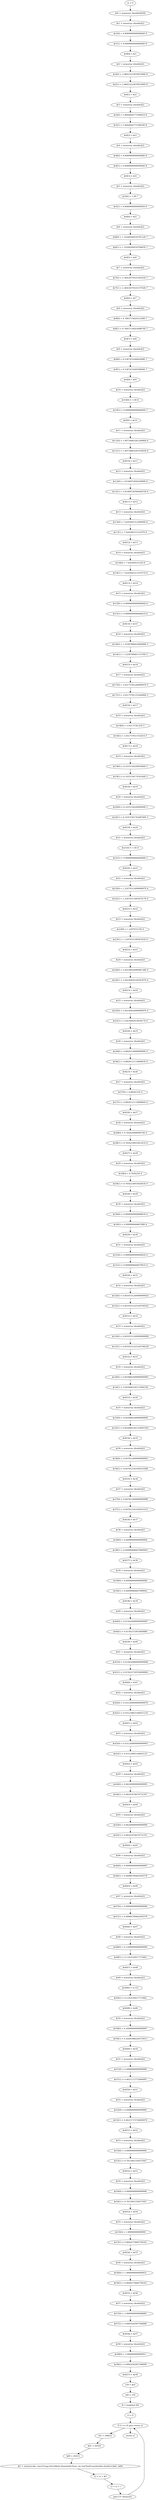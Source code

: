 digraph "unitGraph" {
    "i2 = 0"
    "$r0 = newarray (double[])[58]"
    "$r1 = newarray (double)[2]"
    "$r1[0] = 9.999999999999994E-9"
    "$r1[1] = 9.999999999999994E-9"
    "$r0[0] = $r1"
    "$r2 = newarray (double)[2]"
    "$r2[0] = 2.9802322387695306E-8"
    "$r2[1] = 2.9802322387695296E-8"
    "$r0[1] = $r2"
    "$r3 = newarray (double)[2]"
    "$r3[0] = 5.960464477539061E-8"
    "$r3[1] = 5.960464477539054E-8"
    "$r0[2] = $r3"
    "$r4 = newarray (double)[2]"
    "$r4[0] = 9.999999999999998E-8"
    "$r4[1] = 9.999999999999964E-8"
    "$r0[3] = $r4"
    "$r5 = newarray (double)[2]"
    "$r5[0] = 1.0E-7"
    "$r5[1] = 9.999999999999965E-8"
    "$r0[4] = $r5"
    "$r6 = newarray (double)[2]"
    "$r6[0] = 1.1920928955078122E-7"
    "$r6[1] = 1.1920928955078065E-7"
    "$r0[5] = $r6"
    "$r7 = newarray (double)[2]"
    "$r7[0] = 2.3841857910156245E-7"
    "$r7[1] = 2.3841857910155792E-7"
    "$r0[6] = $r7"
    "$r8 = newarray (double)[2]"
    "$r8[0] = 4.768371582031249E-7"
    "$r8[1] = 4.7683715820308874E-7"
    "$r0[7] = $r8"
    "$r9 = newarray (double)[2]"
    "$r9[0] = 9.536743164062498E-7"
    "$r9[1] = 9.536743164059606E-7"
    "$r0[8] = $r9"
    "$r10 = newarray (double)[2]"
    "$r10[0] = 1.0E-6"
    "$r10[1] = 9.999999999996666E-7"
    "$r0[9] = $r10"
    "$r11 = newarray (double)[2]"
    "$r11[0] = 1.9073486328124996E-6"
    "$r11[1] = 1.9073486328101865E-6"
    "$r0[10] = $r11"
    "$r12 = newarray (double)[2]"
    "$r12[0] = 3.814697265624999E-6"
    "$r12[1] = 3.8146972656064953E-6"
    "$r0[11] = $r12"
    "$r13 = newarray (double)[2]"
    "$r13[0] = 7.629394531249999E-6"
    "$r13[1] = 7.62939453110197E-6"
    "$r0[12] = $r13"
    "$r14 = newarray (double)[2]"
    "$r14[0] = 7.62939453125E-6"
    "$r14[1] = 7.629394531101971E-6"
    "$r0[13] = $r14"
    "$r15 = newarray (double)[2]"
    "$r15[0] = 9.999999999999994E-6"
    "$r15[1] = 9.999999999666661E-6"
    "$r0[14] = $r15"
    "$r16 = newarray (double)[2]"
    "$r16[0] = 1.5258789062499998E-5"
    "$r16[1] = 1.525878906131576E-5"
    "$r0[15] = $r16"
    "$r17 = newarray (double)[2]"
    "$r17[0] = 3.0517578124999997E-5"
    "$r17[1] = 3.0517578115526096E-5"
    "$r0[16] = $r17"
    "$r18 = newarray (double)[2]"
    "$r18[0] = 3.0517578125E-5"
    "$r18[1] = 3.05175781155261E-5"
    "$r0[17] = $r18"
    "$r19 = newarray (double)[2]"
    "$r19[0] = 6.103515624995466E-5"
    "$r19[1] = 6.103515617416344E-5"
    "$r0[18] = $r19"
    "$r20 = newarray (double)[2]"
    "$r20[0] = 6.103515624999999E-5"
    "$r20[1] = 6.1035156174208766E-5"
    "$r0[19] = $r20"
    "$r21 = newarray (double)[2]"
    "$r21[0] = 1.0E-4"
    "$r21[1] = 9.999999966666668E-5"
    "$r0[20] = $r21"
    "$r22 = newarray (double)[2]"
    "$r22[0] = 1.2207031249999997E-4"
    "$r22[1] = 1.2207031189367017E-4"
    "$r0[21] = $r22"
    "$r23 = newarray (double)[2]"
    "$r23[0] = 1.220703125E-4"
    "$r23[1] = 1.220703118936702E-4"
    "$r0[22] = $r23"
    "$r24 = newarray (double)[2]"
    "$r24[0] = 2.4414062499998138E-4"
    "$r24[1] = 2.4414062014934307E-4"
    "$r0[23] = $r24"
    "$r25 = newarray (double)[2]"
    "$r25[0] = 2.4414062499999997E-4"
    "$r25[1] = 2.441406201493617E-4"
    "$r0[24] = $r25"
    "$r26 = newarray (double)[2]"
    "$r26[0] = 4.882812499999999E-4"
    "$r26[1] = 4.882812111948963E-4"
    "$r0[25] = $r26"
    "$r27 = newarray (double)[2]"
    "$r27[0] = 4.8828125E-4"
    "$r27[1] = 4.882812111948964E-4"
    "$r0[26] = $r27"
    "$r28 = newarray (double)[2]"
    "$r28[0] = 9.76562499999974E-4"
    "$r28[1] = 9.765621895592341E-4"
    "$r0[27] = $r28"
    "$r29 = newarray (double)[2]"
    "$r29[0] = 9.765625E-4"
    "$r29[1] = 9.765621895592603E-4"
    "$r0[28] = $r29"
    "$r30 = newarray (double)[2]"
    "$r30[0] = 9.999999999999883E-4"
    "$r30[1] = 9.99999666666788E-4"
    "$r0[29] = $r30"
    "$r31 = newarray (double)[2]"
    "$r31[0] = 9.999999999999992E-4"
    "$r31[1] = 9.999996666667991E-4"
    "$r0[30] = $r31"
    "$r32 = newarray (double)[2]"
    "$r32[0] = 0.0019531249999999924"
    "$r32[1] = 0.0019531225164769162"
    "$r0[31] = $r32"
    "$r33 = newarray (double)[2]"
    "$r33[0] = 0.0019531249999999998"
    "$r33[1] = 0.0019531225164769238"
    "$r0[32] = $r33"
    "$r34 = newarray (double)[2]"
    "$r34[0] = 0.0039062499999999983"
    "$r34[1] = 0.003906230131906338"
    "$r0[33] = $r34"
    "$r35 = newarray (double)[2]"
    "$r35[0] = 0.003906249999999999"
    "$r35[1] = 0.0039062301319063393"
    "$r0[34] = $r35"
    "$r36 = newarray (double)[2]"
    "$r36[0] = 0.007812499999999993"
    "$r36[1] = 0.007812341058161008"
    "$r0[35] = $r36"
    "$r37 = newarray (double)[2]"
    "$r37[0] = 0.007812499999999998"
    "$r37[1] = 0.007812341058161012"
    "$r0[36] = $r37"
    "$r38 = newarray (double)[2]"
    "$r38[0] = 0.00999999999999994"
    "$r38[1] = 0.009999666679999401"
    "$r0[37] = $r38"
    "$r39 = newarray (double)[2]"
    "$r39[0] = 0.00999999999999996"
    "$r39[1] = 0.00999966667999942"
    "$r0[38] = $r39"
    "$r40 = newarray (double)[2]"
    "$r40[0] = 0.015624999999999997"
    "$r40[1] = 0.01562372855840886"
    "$r0[39] = $r40"
    "$r41 = newarray (double)[2]"
    "$r41[0] = 0.015624999999999998"
    "$r41[1] = 0.015623728558408864"
    "$r0[40] = $r41"
    "$r42 = newarray (double)[2]"
    "$r42[0] = 0.031249999999999976"
    "$r42[1] = 0.031239831446031235"
    "$r0[41] = $r42"
    "$r43 = newarray (double)[2]"
    "$r43[0] = 0.031249999999999993"
    "$r43[1] = 0.03123983144603125"
    "$r0[42] = $r43"
    "$r44 = newarray (double)[2]"
    "$r44[0] = 0.06249999999999995"
    "$r44[1] = 0.06241874674751247"
    "$r0[43] = $r44"
    "$r45 = newarray (double)[2]"
    "$r45[0] = 0.06249999999999999"
    "$r45[1] = 0.06241874674751251"
    "$r0[44] = $r45"
    "$r46 = newarray (double)[2]"
    "$r46[0] = 0.09999999999999995"
    "$r46[1] = 0.09966799462495578"
    "$r0[45] = $r46"
    "$r47 = newarray (double)[2]"
    "$r47[0] = 0.09999999999999996"
    "$r47[1] = 0.09966799462495578"
    "$r0[46] = $r47"
    "$r48 = newarray (double)[2]"
    "$r48[0] = 0.12499999999999999"
    "$r48[1] = 0.1243530017715962"
    "$r0[47] = $r48"
    "$r49 = newarray (double)[2]"
    "$r49[0] = 0.125"
    "$r49[1] = 0.1243530017715962"
    "$r0[48] = $r49"
    "$r50 = newarray (double)[2]"
    "$r50[0] = 0.24999999999999997"
    "$r50[1] = 0.24491866240370913"
    "$r0[49] = $r50"
    "$r51 = newarray (double)[2]"
    "$r51[0] = 0.4999999999999998"
    "$r51[1] = 0.4621171572600095"
    "$r0[50] = $r51"
    "$r52 = newarray (double)[2]"
    "$r52[0] = 0.4999999999999999"
    "$r52[1] = 0.46211715726000974"
    "$r0[51] = $r52"
    "$r53 = newarray (double)[2]"
    "$r53[0] = 0.9999999999999994"
    "$r53[1] = 0.7615941559557647"
    "$r0[52] = $r53"
    "$r54 = newarray (double)[2]"
    "$r54[0] = 0.9999999999999998"
    "$r54[1] = 0.7615941559557647"
    "$r0[53] = $r54"
    "$r55 = newarray (double)[2]"
    "$r55[0] = 1.99999999999999"
    "$r55[1] = 0.9640275800758162"
    "$r0[54] = $r55"
    "$r56 = newarray (double)[2]"
    "$r56[0] = 1.9999999999999931"
    "$r56[1] = 0.9640275800758163"
    "$r0[55] = $r56"
    "$r57 = newarray (double)[2]"
    "$r57[0] = 3.9999999999998685"
    "$r57[1] = 0.9993292997390668"
    "$r0[56] = $r57"
    "$r58 = newarray (double)[2]"
    "$r58[0] = 3.999999999999951"
    "$r58[1] = 0.9993292997390669"
    "$r0[57] = $r58"
    "r59 = $r0"
    "r60 = r59"
    "i0 = lengthof r60"
    "i3 = 0"
    "if i3 >= i0 goto return i2"
    "r61 = r60[i3]"
    "$d1 = r61[0]"
    "$d0 = r61[1]"
    "$i1 = staticinvoke <javaT.lang.StrictMath.HyperbolicTests: int testTanhCase(double,double)>($d1, $d0)"
    "i2 = i2 + $i1"
    "i3 = i3 + 1"
    "goto [?= (branch)]"
    "return i2"
    "i2 = 0"->"$r0 = newarray (double[])[58]";
    "$r0 = newarray (double[])[58]"->"$r1 = newarray (double)[2]";
    "$r1 = newarray (double)[2]"->"$r1[0] = 9.999999999999994E-9";
    "$r1[0] = 9.999999999999994E-9"->"$r1[1] = 9.999999999999994E-9";
    "$r1[1] = 9.999999999999994E-9"->"$r0[0] = $r1";
    "$r0[0] = $r1"->"$r2 = newarray (double)[2]";
    "$r2 = newarray (double)[2]"->"$r2[0] = 2.9802322387695306E-8";
    "$r2[0] = 2.9802322387695306E-8"->"$r2[1] = 2.9802322387695296E-8";
    "$r2[1] = 2.9802322387695296E-8"->"$r0[1] = $r2";
    "$r0[1] = $r2"->"$r3 = newarray (double)[2]";
    "$r3 = newarray (double)[2]"->"$r3[0] = 5.960464477539061E-8";
    "$r3[0] = 5.960464477539061E-8"->"$r3[1] = 5.960464477539054E-8";
    "$r3[1] = 5.960464477539054E-8"->"$r0[2] = $r3";
    "$r0[2] = $r3"->"$r4 = newarray (double)[2]";
    "$r4 = newarray (double)[2]"->"$r4[0] = 9.999999999999998E-8";
    "$r4[0] = 9.999999999999998E-8"->"$r4[1] = 9.999999999999964E-8";
    "$r4[1] = 9.999999999999964E-8"->"$r0[3] = $r4";
    "$r0[3] = $r4"->"$r5 = newarray (double)[2]";
    "$r5 = newarray (double)[2]"->"$r5[0] = 1.0E-7";
    "$r5[0] = 1.0E-7"->"$r5[1] = 9.999999999999965E-8";
    "$r5[1] = 9.999999999999965E-8"->"$r0[4] = $r5";
    "$r0[4] = $r5"->"$r6 = newarray (double)[2]";
    "$r6 = newarray (double)[2]"->"$r6[0] = 1.1920928955078122E-7";
    "$r6[0] = 1.1920928955078122E-7"->"$r6[1] = 1.1920928955078065E-7";
    "$r6[1] = 1.1920928955078065E-7"->"$r0[5] = $r6";
    "$r0[5] = $r6"->"$r7 = newarray (double)[2]";
    "$r7 = newarray (double)[2]"->"$r7[0] = 2.3841857910156245E-7";
    "$r7[0] = 2.3841857910156245E-7"->"$r7[1] = 2.3841857910155792E-7";
    "$r7[1] = 2.3841857910155792E-7"->"$r0[6] = $r7";
    "$r0[6] = $r7"->"$r8 = newarray (double)[2]";
    "$r8 = newarray (double)[2]"->"$r8[0] = 4.768371582031249E-7";
    "$r8[0] = 4.768371582031249E-7"->"$r8[1] = 4.7683715820308874E-7";
    "$r8[1] = 4.7683715820308874E-7"->"$r0[7] = $r8";
    "$r0[7] = $r8"->"$r9 = newarray (double)[2]";
    "$r9 = newarray (double)[2]"->"$r9[0] = 9.536743164062498E-7";
    "$r9[0] = 9.536743164062498E-7"->"$r9[1] = 9.536743164059606E-7";
    "$r9[1] = 9.536743164059606E-7"->"$r0[8] = $r9";
    "$r0[8] = $r9"->"$r10 = newarray (double)[2]";
    "$r10 = newarray (double)[2]"->"$r10[0] = 1.0E-6";
    "$r10[0] = 1.0E-6"->"$r10[1] = 9.999999999996666E-7";
    "$r10[1] = 9.999999999996666E-7"->"$r0[9] = $r10";
    "$r0[9] = $r10"->"$r11 = newarray (double)[2]";
    "$r11 = newarray (double)[2]"->"$r11[0] = 1.9073486328124996E-6";
    "$r11[0] = 1.9073486328124996E-6"->"$r11[1] = 1.9073486328101865E-6";
    "$r11[1] = 1.9073486328101865E-6"->"$r0[10] = $r11";
    "$r0[10] = $r11"->"$r12 = newarray (double)[2]";
    "$r12 = newarray (double)[2]"->"$r12[0] = 3.814697265624999E-6";
    "$r12[0] = 3.814697265624999E-6"->"$r12[1] = 3.8146972656064953E-6";
    "$r12[1] = 3.8146972656064953E-6"->"$r0[11] = $r12";
    "$r0[11] = $r12"->"$r13 = newarray (double)[2]";
    "$r13 = newarray (double)[2]"->"$r13[0] = 7.629394531249999E-6";
    "$r13[0] = 7.629394531249999E-6"->"$r13[1] = 7.62939453110197E-6";
    "$r13[1] = 7.62939453110197E-6"->"$r0[12] = $r13";
    "$r0[12] = $r13"->"$r14 = newarray (double)[2]";
    "$r14 = newarray (double)[2]"->"$r14[0] = 7.62939453125E-6";
    "$r14[0] = 7.62939453125E-6"->"$r14[1] = 7.629394531101971E-6";
    "$r14[1] = 7.629394531101971E-6"->"$r0[13] = $r14";
    "$r0[13] = $r14"->"$r15 = newarray (double)[2]";
    "$r15 = newarray (double)[2]"->"$r15[0] = 9.999999999999994E-6";
    "$r15[0] = 9.999999999999994E-6"->"$r15[1] = 9.999999999666661E-6";
    "$r15[1] = 9.999999999666661E-6"->"$r0[14] = $r15";
    "$r0[14] = $r15"->"$r16 = newarray (double)[2]";
    "$r16 = newarray (double)[2]"->"$r16[0] = 1.5258789062499998E-5";
    "$r16[0] = 1.5258789062499998E-5"->"$r16[1] = 1.525878906131576E-5";
    "$r16[1] = 1.525878906131576E-5"->"$r0[15] = $r16";
    "$r0[15] = $r16"->"$r17 = newarray (double)[2]";
    "$r17 = newarray (double)[2]"->"$r17[0] = 3.0517578124999997E-5";
    "$r17[0] = 3.0517578124999997E-5"->"$r17[1] = 3.0517578115526096E-5";
    "$r17[1] = 3.0517578115526096E-5"->"$r0[16] = $r17";
    "$r0[16] = $r17"->"$r18 = newarray (double)[2]";
    "$r18 = newarray (double)[2]"->"$r18[0] = 3.0517578125E-5";
    "$r18[0] = 3.0517578125E-5"->"$r18[1] = 3.05175781155261E-5";
    "$r18[1] = 3.05175781155261E-5"->"$r0[17] = $r18";
    "$r0[17] = $r18"->"$r19 = newarray (double)[2]";
    "$r19 = newarray (double)[2]"->"$r19[0] = 6.103515624995466E-5";
    "$r19[0] = 6.103515624995466E-5"->"$r19[1] = 6.103515617416344E-5";
    "$r19[1] = 6.103515617416344E-5"->"$r0[18] = $r19";
    "$r0[18] = $r19"->"$r20 = newarray (double)[2]";
    "$r20 = newarray (double)[2]"->"$r20[0] = 6.103515624999999E-5";
    "$r20[0] = 6.103515624999999E-5"->"$r20[1] = 6.1035156174208766E-5";
    "$r20[1] = 6.1035156174208766E-5"->"$r0[19] = $r20";
    "$r0[19] = $r20"->"$r21 = newarray (double)[2]";
    "$r21 = newarray (double)[2]"->"$r21[0] = 1.0E-4";
    "$r21[0] = 1.0E-4"->"$r21[1] = 9.999999966666668E-5";
    "$r21[1] = 9.999999966666668E-5"->"$r0[20] = $r21";
    "$r0[20] = $r21"->"$r22 = newarray (double)[2]";
    "$r22 = newarray (double)[2]"->"$r22[0] = 1.2207031249999997E-4";
    "$r22[0] = 1.2207031249999997E-4"->"$r22[1] = 1.2207031189367017E-4";
    "$r22[1] = 1.2207031189367017E-4"->"$r0[21] = $r22";
    "$r0[21] = $r22"->"$r23 = newarray (double)[2]";
    "$r23 = newarray (double)[2]"->"$r23[0] = 1.220703125E-4";
    "$r23[0] = 1.220703125E-4"->"$r23[1] = 1.220703118936702E-4";
    "$r23[1] = 1.220703118936702E-4"->"$r0[22] = $r23";
    "$r0[22] = $r23"->"$r24 = newarray (double)[2]";
    "$r24 = newarray (double)[2]"->"$r24[0] = 2.4414062499998138E-4";
    "$r24[0] = 2.4414062499998138E-4"->"$r24[1] = 2.4414062014934307E-4";
    "$r24[1] = 2.4414062014934307E-4"->"$r0[23] = $r24";
    "$r0[23] = $r24"->"$r25 = newarray (double)[2]";
    "$r25 = newarray (double)[2]"->"$r25[0] = 2.4414062499999997E-4";
    "$r25[0] = 2.4414062499999997E-4"->"$r25[1] = 2.441406201493617E-4";
    "$r25[1] = 2.441406201493617E-4"->"$r0[24] = $r25";
    "$r0[24] = $r25"->"$r26 = newarray (double)[2]";
    "$r26 = newarray (double)[2]"->"$r26[0] = 4.882812499999999E-4";
    "$r26[0] = 4.882812499999999E-4"->"$r26[1] = 4.882812111948963E-4";
    "$r26[1] = 4.882812111948963E-4"->"$r0[25] = $r26";
    "$r0[25] = $r26"->"$r27 = newarray (double)[2]";
    "$r27 = newarray (double)[2]"->"$r27[0] = 4.8828125E-4";
    "$r27[0] = 4.8828125E-4"->"$r27[1] = 4.882812111948964E-4";
    "$r27[1] = 4.882812111948964E-4"->"$r0[26] = $r27";
    "$r0[26] = $r27"->"$r28 = newarray (double)[2]";
    "$r28 = newarray (double)[2]"->"$r28[0] = 9.76562499999974E-4";
    "$r28[0] = 9.76562499999974E-4"->"$r28[1] = 9.765621895592341E-4";
    "$r28[1] = 9.765621895592341E-4"->"$r0[27] = $r28";
    "$r0[27] = $r28"->"$r29 = newarray (double)[2]";
    "$r29 = newarray (double)[2]"->"$r29[0] = 9.765625E-4";
    "$r29[0] = 9.765625E-4"->"$r29[1] = 9.765621895592603E-4";
    "$r29[1] = 9.765621895592603E-4"->"$r0[28] = $r29";
    "$r0[28] = $r29"->"$r30 = newarray (double)[2]";
    "$r30 = newarray (double)[2]"->"$r30[0] = 9.999999999999883E-4";
    "$r30[0] = 9.999999999999883E-4"->"$r30[1] = 9.99999666666788E-4";
    "$r30[1] = 9.99999666666788E-4"->"$r0[29] = $r30";
    "$r0[29] = $r30"->"$r31 = newarray (double)[2]";
    "$r31 = newarray (double)[2]"->"$r31[0] = 9.999999999999992E-4";
    "$r31[0] = 9.999999999999992E-4"->"$r31[1] = 9.999996666667991E-4";
    "$r31[1] = 9.999996666667991E-4"->"$r0[30] = $r31";
    "$r0[30] = $r31"->"$r32 = newarray (double)[2]";
    "$r32 = newarray (double)[2]"->"$r32[0] = 0.0019531249999999924";
    "$r32[0] = 0.0019531249999999924"->"$r32[1] = 0.0019531225164769162";
    "$r32[1] = 0.0019531225164769162"->"$r0[31] = $r32";
    "$r0[31] = $r32"->"$r33 = newarray (double)[2]";
    "$r33 = newarray (double)[2]"->"$r33[0] = 0.0019531249999999998";
    "$r33[0] = 0.0019531249999999998"->"$r33[1] = 0.0019531225164769238";
    "$r33[1] = 0.0019531225164769238"->"$r0[32] = $r33";
    "$r0[32] = $r33"->"$r34 = newarray (double)[2]";
    "$r34 = newarray (double)[2]"->"$r34[0] = 0.0039062499999999983";
    "$r34[0] = 0.0039062499999999983"->"$r34[1] = 0.003906230131906338";
    "$r34[1] = 0.003906230131906338"->"$r0[33] = $r34";
    "$r0[33] = $r34"->"$r35 = newarray (double)[2]";
    "$r35 = newarray (double)[2]"->"$r35[0] = 0.003906249999999999";
    "$r35[0] = 0.003906249999999999"->"$r35[1] = 0.0039062301319063393";
    "$r35[1] = 0.0039062301319063393"->"$r0[34] = $r35";
    "$r0[34] = $r35"->"$r36 = newarray (double)[2]";
    "$r36 = newarray (double)[2]"->"$r36[0] = 0.007812499999999993";
    "$r36[0] = 0.007812499999999993"->"$r36[1] = 0.007812341058161008";
    "$r36[1] = 0.007812341058161008"->"$r0[35] = $r36";
    "$r0[35] = $r36"->"$r37 = newarray (double)[2]";
    "$r37 = newarray (double)[2]"->"$r37[0] = 0.007812499999999998";
    "$r37[0] = 0.007812499999999998"->"$r37[1] = 0.007812341058161012";
    "$r37[1] = 0.007812341058161012"->"$r0[36] = $r37";
    "$r0[36] = $r37"->"$r38 = newarray (double)[2]";
    "$r38 = newarray (double)[2]"->"$r38[0] = 0.00999999999999994";
    "$r38[0] = 0.00999999999999994"->"$r38[1] = 0.009999666679999401";
    "$r38[1] = 0.009999666679999401"->"$r0[37] = $r38";
    "$r0[37] = $r38"->"$r39 = newarray (double)[2]";
    "$r39 = newarray (double)[2]"->"$r39[0] = 0.00999999999999996";
    "$r39[0] = 0.00999999999999996"->"$r39[1] = 0.00999966667999942";
    "$r39[1] = 0.00999966667999942"->"$r0[38] = $r39";
    "$r0[38] = $r39"->"$r40 = newarray (double)[2]";
    "$r40 = newarray (double)[2]"->"$r40[0] = 0.015624999999999997";
    "$r40[0] = 0.015624999999999997"->"$r40[1] = 0.01562372855840886";
    "$r40[1] = 0.01562372855840886"->"$r0[39] = $r40";
    "$r0[39] = $r40"->"$r41 = newarray (double)[2]";
    "$r41 = newarray (double)[2]"->"$r41[0] = 0.015624999999999998";
    "$r41[0] = 0.015624999999999998"->"$r41[1] = 0.015623728558408864";
    "$r41[1] = 0.015623728558408864"->"$r0[40] = $r41";
    "$r0[40] = $r41"->"$r42 = newarray (double)[2]";
    "$r42 = newarray (double)[2]"->"$r42[0] = 0.031249999999999976";
    "$r42[0] = 0.031249999999999976"->"$r42[1] = 0.031239831446031235";
    "$r42[1] = 0.031239831446031235"->"$r0[41] = $r42";
    "$r0[41] = $r42"->"$r43 = newarray (double)[2]";
    "$r43 = newarray (double)[2]"->"$r43[0] = 0.031249999999999993";
    "$r43[0] = 0.031249999999999993"->"$r43[1] = 0.03123983144603125";
    "$r43[1] = 0.03123983144603125"->"$r0[42] = $r43";
    "$r0[42] = $r43"->"$r44 = newarray (double)[2]";
    "$r44 = newarray (double)[2]"->"$r44[0] = 0.06249999999999995";
    "$r44[0] = 0.06249999999999995"->"$r44[1] = 0.06241874674751247";
    "$r44[1] = 0.06241874674751247"->"$r0[43] = $r44";
    "$r0[43] = $r44"->"$r45 = newarray (double)[2]";
    "$r45 = newarray (double)[2]"->"$r45[0] = 0.06249999999999999";
    "$r45[0] = 0.06249999999999999"->"$r45[1] = 0.06241874674751251";
    "$r45[1] = 0.06241874674751251"->"$r0[44] = $r45";
    "$r0[44] = $r45"->"$r46 = newarray (double)[2]";
    "$r46 = newarray (double)[2]"->"$r46[0] = 0.09999999999999995";
    "$r46[0] = 0.09999999999999995"->"$r46[1] = 0.09966799462495578";
    "$r46[1] = 0.09966799462495578"->"$r0[45] = $r46";
    "$r0[45] = $r46"->"$r47 = newarray (double)[2]";
    "$r47 = newarray (double)[2]"->"$r47[0] = 0.09999999999999996";
    "$r47[0] = 0.09999999999999996"->"$r47[1] = 0.09966799462495578";
    "$r47[1] = 0.09966799462495578"->"$r0[46] = $r47";
    "$r0[46] = $r47"->"$r48 = newarray (double)[2]";
    "$r48 = newarray (double)[2]"->"$r48[0] = 0.12499999999999999";
    "$r48[0] = 0.12499999999999999"->"$r48[1] = 0.1243530017715962";
    "$r48[1] = 0.1243530017715962"->"$r0[47] = $r48";
    "$r0[47] = $r48"->"$r49 = newarray (double)[2]";
    "$r49 = newarray (double)[2]"->"$r49[0] = 0.125";
    "$r49[0] = 0.125"->"$r49[1] = 0.1243530017715962";
    "$r49[1] = 0.1243530017715962"->"$r0[48] = $r49";
    "$r0[48] = $r49"->"$r50 = newarray (double)[2]";
    "$r50 = newarray (double)[2]"->"$r50[0] = 0.24999999999999997";
    "$r50[0] = 0.24999999999999997"->"$r50[1] = 0.24491866240370913";
    "$r50[1] = 0.24491866240370913"->"$r0[49] = $r50";
    "$r0[49] = $r50"->"$r51 = newarray (double)[2]";
    "$r51 = newarray (double)[2]"->"$r51[0] = 0.4999999999999998";
    "$r51[0] = 0.4999999999999998"->"$r51[1] = 0.4621171572600095";
    "$r51[1] = 0.4621171572600095"->"$r0[50] = $r51";
    "$r0[50] = $r51"->"$r52 = newarray (double)[2]";
    "$r52 = newarray (double)[2]"->"$r52[0] = 0.4999999999999999";
    "$r52[0] = 0.4999999999999999"->"$r52[1] = 0.46211715726000974";
    "$r52[1] = 0.46211715726000974"->"$r0[51] = $r52";
    "$r0[51] = $r52"->"$r53 = newarray (double)[2]";
    "$r53 = newarray (double)[2]"->"$r53[0] = 0.9999999999999994";
    "$r53[0] = 0.9999999999999994"->"$r53[1] = 0.7615941559557647";
    "$r53[1] = 0.7615941559557647"->"$r0[52] = $r53";
    "$r0[52] = $r53"->"$r54 = newarray (double)[2]";
    "$r54 = newarray (double)[2]"->"$r54[0] = 0.9999999999999998";
    "$r54[0] = 0.9999999999999998"->"$r54[1] = 0.7615941559557647";
    "$r54[1] = 0.7615941559557647"->"$r0[53] = $r54";
    "$r0[53] = $r54"->"$r55 = newarray (double)[2]";
    "$r55 = newarray (double)[2]"->"$r55[0] = 1.99999999999999";
    "$r55[0] = 1.99999999999999"->"$r55[1] = 0.9640275800758162";
    "$r55[1] = 0.9640275800758162"->"$r0[54] = $r55";
    "$r0[54] = $r55"->"$r56 = newarray (double)[2]";
    "$r56 = newarray (double)[2]"->"$r56[0] = 1.9999999999999931";
    "$r56[0] = 1.9999999999999931"->"$r56[1] = 0.9640275800758163";
    "$r56[1] = 0.9640275800758163"->"$r0[55] = $r56";
    "$r0[55] = $r56"->"$r57 = newarray (double)[2]";
    "$r57 = newarray (double)[2]"->"$r57[0] = 3.9999999999998685";
    "$r57[0] = 3.9999999999998685"->"$r57[1] = 0.9993292997390668";
    "$r57[1] = 0.9993292997390668"->"$r0[56] = $r57";
    "$r0[56] = $r57"->"$r58 = newarray (double)[2]";
    "$r58 = newarray (double)[2]"->"$r58[0] = 3.999999999999951";
    "$r58[0] = 3.999999999999951"->"$r58[1] = 0.9993292997390669";
    "$r58[1] = 0.9993292997390669"->"$r0[57] = $r58";
    "$r0[57] = $r58"->"r59 = $r0";
    "r59 = $r0"->"r60 = r59";
    "r60 = r59"->"i0 = lengthof r60";
    "i0 = lengthof r60"->"i3 = 0";
    "i3 = 0"->"if i3 >= i0 goto return i2";
    "if i3 >= i0 goto return i2"->"r61 = r60[i3]";
    "if i3 >= i0 goto return i2"->"return i2";
    "r61 = r60[i3]"->"$d1 = r61[0]";
    "$d1 = r61[0]"->"$d0 = r61[1]";
    "$d0 = r61[1]"->"$i1 = staticinvoke <javaT.lang.StrictMath.HyperbolicTests: int testTanhCase(double,double)>($d1, $d0)";
    "$i1 = staticinvoke <javaT.lang.StrictMath.HyperbolicTests: int testTanhCase(double,double)>($d1, $d0)"->"i2 = i2 + $i1";
    "i2 = i2 + $i1"->"i3 = i3 + 1";
    "i3 = i3 + 1"->"goto [?= (branch)]";
    "goto [?= (branch)]"->"if i3 >= i0 goto return i2";
}
